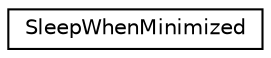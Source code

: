 digraph "Graphical Class Hierarchy"
{
  edge [fontname="Helvetica",fontsize="10",labelfontname="Helvetica",labelfontsize="10"];
  node [fontname="Helvetica",fontsize="10",shape=record];
  rankdir="LR";
  Node1 [label="SleepWhenMinimized",height=0.2,width=0.4,color="black", fillcolor="white", style="filled",URL="$class_sleep_when_minimized.html"];
}
